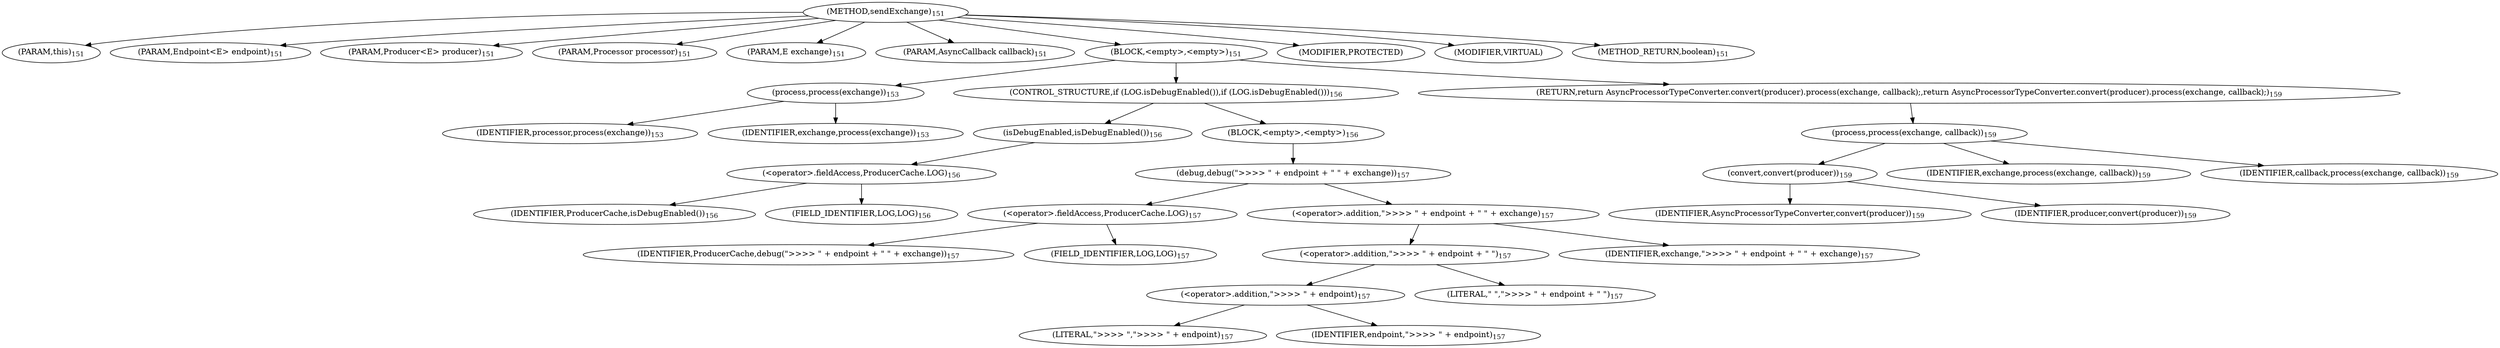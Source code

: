 digraph "sendExchange" {  
"315" [label = <(METHOD,sendExchange)<SUB>151</SUB>> ]
"316" [label = <(PARAM,this)<SUB>151</SUB>> ]
"317" [label = <(PARAM,Endpoint&lt;E&gt; endpoint)<SUB>151</SUB>> ]
"318" [label = <(PARAM,Producer&lt;E&gt; producer)<SUB>151</SUB>> ]
"319" [label = <(PARAM,Processor processor)<SUB>151</SUB>> ]
"320" [label = <(PARAM,E exchange)<SUB>151</SUB>> ]
"321" [label = <(PARAM,AsyncCallback callback)<SUB>151</SUB>> ]
"322" [label = <(BLOCK,&lt;empty&gt;,&lt;empty&gt;)<SUB>151</SUB>> ]
"323" [label = <(process,process(exchange))<SUB>153</SUB>> ]
"324" [label = <(IDENTIFIER,processor,process(exchange))<SUB>153</SUB>> ]
"325" [label = <(IDENTIFIER,exchange,process(exchange))<SUB>153</SUB>> ]
"326" [label = <(CONTROL_STRUCTURE,if (LOG.isDebugEnabled()),if (LOG.isDebugEnabled()))<SUB>156</SUB>> ]
"327" [label = <(isDebugEnabled,isDebugEnabled())<SUB>156</SUB>> ]
"328" [label = <(&lt;operator&gt;.fieldAccess,ProducerCache.LOG)<SUB>156</SUB>> ]
"329" [label = <(IDENTIFIER,ProducerCache,isDebugEnabled())<SUB>156</SUB>> ]
"330" [label = <(FIELD_IDENTIFIER,LOG,LOG)<SUB>156</SUB>> ]
"331" [label = <(BLOCK,&lt;empty&gt;,&lt;empty&gt;)<SUB>156</SUB>> ]
"332" [label = <(debug,debug(&quot;&gt;&gt;&gt;&gt; &quot; + endpoint + &quot; &quot; + exchange))<SUB>157</SUB>> ]
"333" [label = <(&lt;operator&gt;.fieldAccess,ProducerCache.LOG)<SUB>157</SUB>> ]
"334" [label = <(IDENTIFIER,ProducerCache,debug(&quot;&gt;&gt;&gt;&gt; &quot; + endpoint + &quot; &quot; + exchange))<SUB>157</SUB>> ]
"335" [label = <(FIELD_IDENTIFIER,LOG,LOG)<SUB>157</SUB>> ]
"336" [label = <(&lt;operator&gt;.addition,&quot;&gt;&gt;&gt;&gt; &quot; + endpoint + &quot; &quot; + exchange)<SUB>157</SUB>> ]
"337" [label = <(&lt;operator&gt;.addition,&quot;&gt;&gt;&gt;&gt; &quot; + endpoint + &quot; &quot;)<SUB>157</SUB>> ]
"338" [label = <(&lt;operator&gt;.addition,&quot;&gt;&gt;&gt;&gt; &quot; + endpoint)<SUB>157</SUB>> ]
"339" [label = <(LITERAL,&quot;&gt;&gt;&gt;&gt; &quot;,&quot;&gt;&gt;&gt;&gt; &quot; + endpoint)<SUB>157</SUB>> ]
"340" [label = <(IDENTIFIER,endpoint,&quot;&gt;&gt;&gt;&gt; &quot; + endpoint)<SUB>157</SUB>> ]
"341" [label = <(LITERAL,&quot; &quot;,&quot;&gt;&gt;&gt;&gt; &quot; + endpoint + &quot; &quot;)<SUB>157</SUB>> ]
"342" [label = <(IDENTIFIER,exchange,&quot;&gt;&gt;&gt;&gt; &quot; + endpoint + &quot; &quot; + exchange)<SUB>157</SUB>> ]
"343" [label = <(RETURN,return AsyncProcessorTypeConverter.convert(producer).process(exchange, callback);,return AsyncProcessorTypeConverter.convert(producer).process(exchange, callback);)<SUB>159</SUB>> ]
"344" [label = <(process,process(exchange, callback))<SUB>159</SUB>> ]
"345" [label = <(convert,convert(producer))<SUB>159</SUB>> ]
"346" [label = <(IDENTIFIER,AsyncProcessorTypeConverter,convert(producer))<SUB>159</SUB>> ]
"347" [label = <(IDENTIFIER,producer,convert(producer))<SUB>159</SUB>> ]
"348" [label = <(IDENTIFIER,exchange,process(exchange, callback))<SUB>159</SUB>> ]
"349" [label = <(IDENTIFIER,callback,process(exchange, callback))<SUB>159</SUB>> ]
"350" [label = <(MODIFIER,PROTECTED)> ]
"351" [label = <(MODIFIER,VIRTUAL)> ]
"352" [label = <(METHOD_RETURN,boolean)<SUB>151</SUB>> ]
  "315" -> "316" 
  "315" -> "317" 
  "315" -> "318" 
  "315" -> "319" 
  "315" -> "320" 
  "315" -> "321" 
  "315" -> "322" 
  "315" -> "350" 
  "315" -> "351" 
  "315" -> "352" 
  "322" -> "323" 
  "322" -> "326" 
  "322" -> "343" 
  "323" -> "324" 
  "323" -> "325" 
  "326" -> "327" 
  "326" -> "331" 
  "327" -> "328" 
  "328" -> "329" 
  "328" -> "330" 
  "331" -> "332" 
  "332" -> "333" 
  "332" -> "336" 
  "333" -> "334" 
  "333" -> "335" 
  "336" -> "337" 
  "336" -> "342" 
  "337" -> "338" 
  "337" -> "341" 
  "338" -> "339" 
  "338" -> "340" 
  "343" -> "344" 
  "344" -> "345" 
  "344" -> "348" 
  "344" -> "349" 
  "345" -> "346" 
  "345" -> "347" 
}
